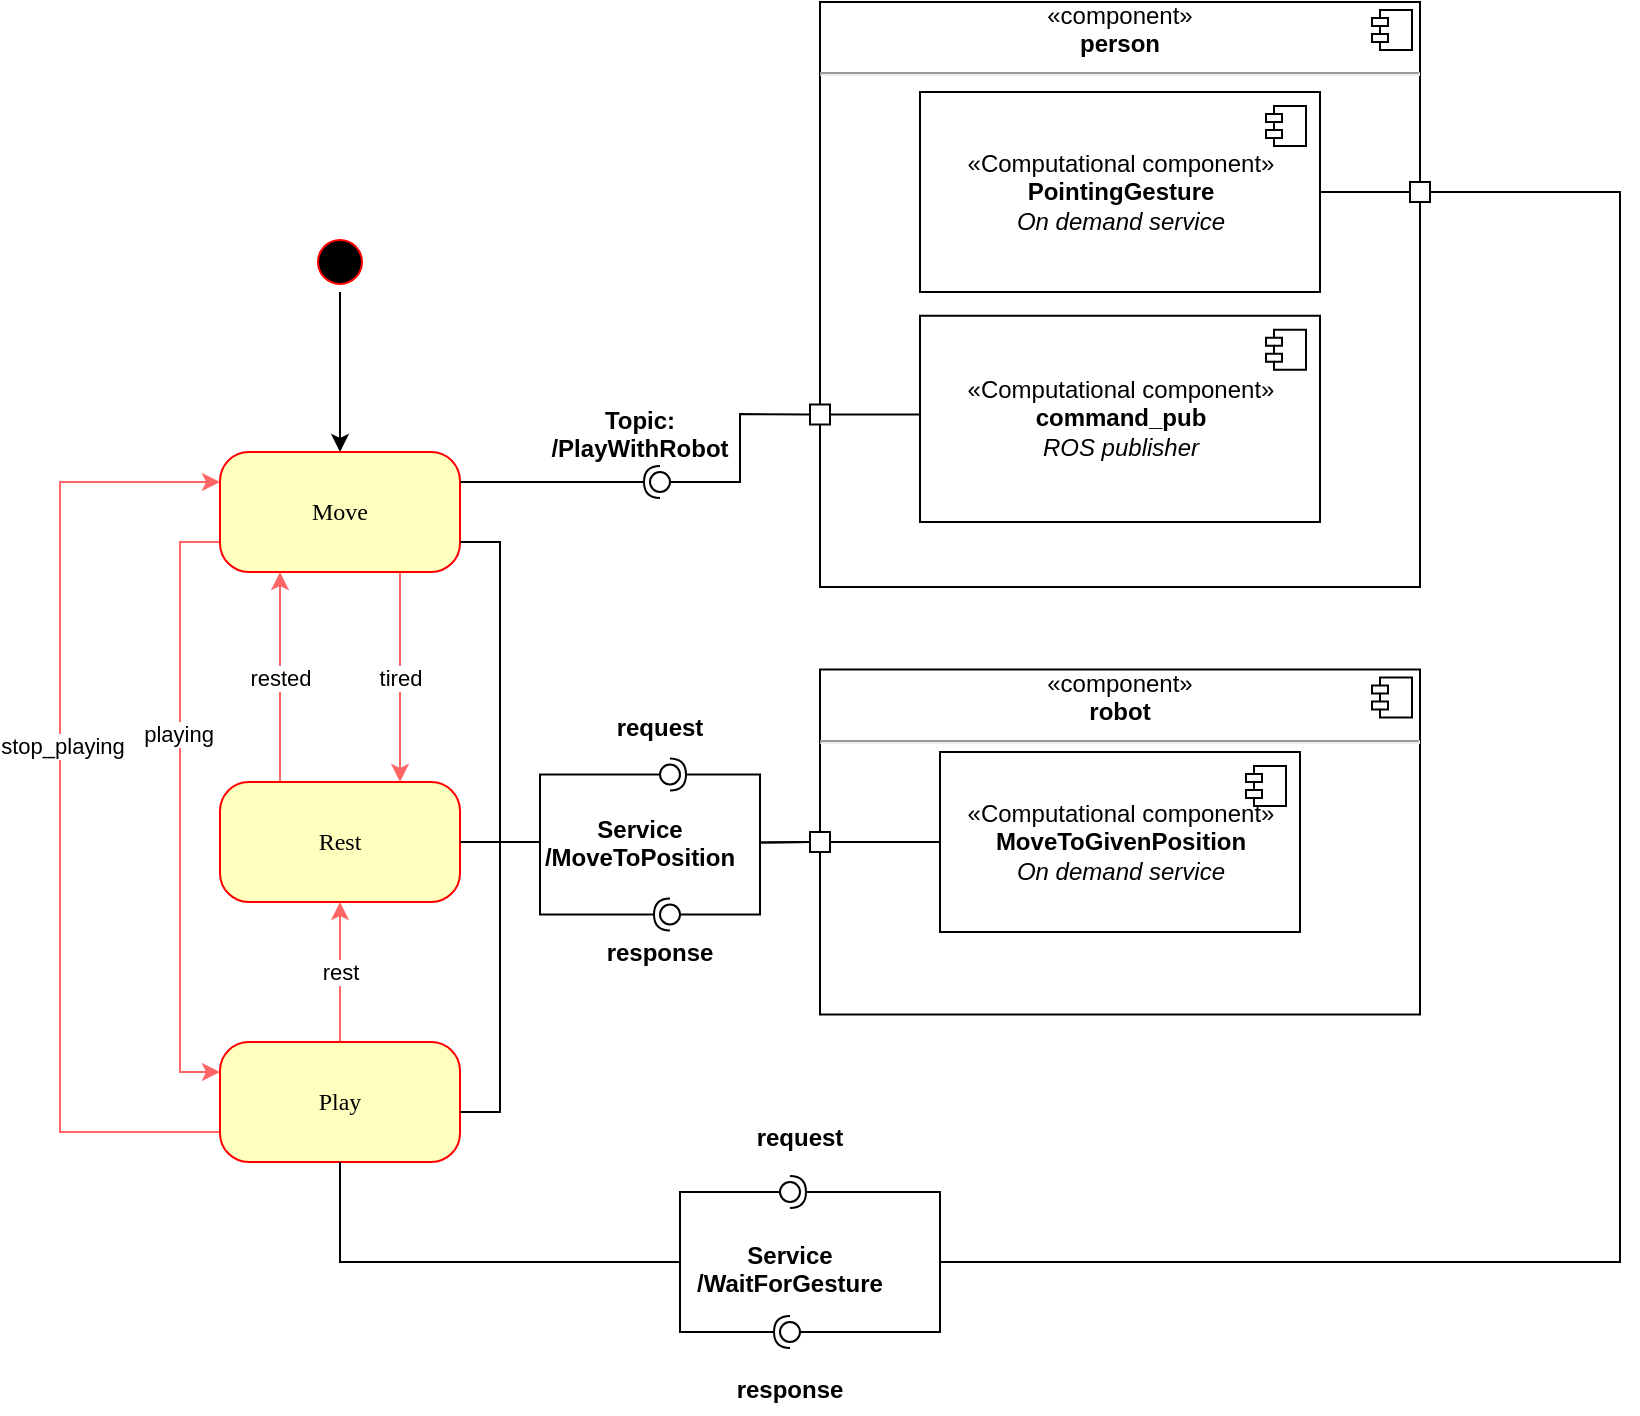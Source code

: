 <mxfile version="13.7.9" type="device"><diagram name="Page-1" id="58cdce13-f638-feb5-8d6f-7d28b1aa9fa0"><mxGraphModel dx="1896" dy="504" grid="1" gridSize="10" guides="1" tooltips="1" connect="1" arrows="1" fold="1" page="1" pageScale="1" pageWidth="1100" pageHeight="850" background="#ffffff" math="0" shadow="0"><root><mxCell id="0"/><mxCell id="1" parent="0"/><mxCell id="kwAderfd0Tm8UtqdB7HI-1" style="edgeStyle=orthogonalEdgeStyle;rounded=0;orthogonalLoop=1;jettySize=auto;html=1;entryX=0.5;entryY=0;entryDx=0;entryDy=0;" edge="1" parent="1" source="382b91b5511bd0f7-1" target="382b91b5511bd0f7-6"><mxGeometry relative="1" as="geometry"/></mxCell><mxCell id="382b91b5511bd0f7-1" value="" style="ellipse;html=1;shape=startState;fillColor=#000000;strokeColor=#ff0000;rounded=1;shadow=0;comic=0;labelBackgroundColor=none;fontFamily=Verdana;fontSize=12;fontColor=#000000;align=center;direction=south;" parent="1" vertex="1"><mxGeometry x="85" y="135" width="30" height="30" as="geometry"/></mxCell><mxCell id="kwAderfd0Tm8UtqdB7HI-22" value="tired" style="edgeStyle=orthogonalEdgeStyle;rounded=0;orthogonalLoop=1;jettySize=auto;html=1;fontColor=#000000;strokeColor=#FF6666;exitX=0.75;exitY=1;exitDx=0;exitDy=0;entryX=0.75;entryY=0;entryDx=0;entryDy=0;" edge="1" parent="1" source="382b91b5511bd0f7-6" target="kwAderfd0Tm8UtqdB7HI-24"><mxGeometry relative="1" as="geometry"><mxPoint x="100" y="410" as="targetPoint"/></mxGeometry></mxCell><mxCell id="kwAderfd0Tm8UtqdB7HI-31" style="edgeStyle=orthogonalEdgeStyle;rounded=0;orthogonalLoop=1;jettySize=auto;html=1;entryX=0;entryY=0.25;entryDx=0;entryDy=0;strokeColor=#FF6666;fontColor=#000000;exitX=0;exitY=0.75;exitDx=0;exitDy=0;" edge="1" parent="1" source="382b91b5511bd0f7-6" target="kwAderfd0Tm8UtqdB7HI-30"><mxGeometry relative="1" as="geometry"/></mxCell><mxCell id="kwAderfd0Tm8UtqdB7HI-33" value="playing" style="edgeLabel;html=1;align=center;verticalAlign=middle;resizable=0;points=[];fontColor=#000000;" vertex="1" connectable="0" parent="kwAderfd0Tm8UtqdB7HI-31"><mxGeometry x="-0.24" y="-1" relative="1" as="geometry"><mxPoint as="offset"/></mxGeometry></mxCell><mxCell id="382b91b5511bd0f7-6" value="Move" style="rounded=1;whiteSpace=wrap;html=1;arcSize=24;fillColor=#ffffc0;strokeColor=#ff0000;shadow=0;comic=0;labelBackgroundColor=none;fontFamily=Verdana;fontSize=12;fontColor=#000000;align=center;" parent="1" vertex="1"><mxGeometry x="40" y="245" width="120" height="60" as="geometry"/></mxCell><mxCell id="kwAderfd0Tm8UtqdB7HI-2" value="&lt;div style=&quot;text-align: center&quot;&gt;&lt;span&gt;«component»&lt;/span&gt;&lt;/div&gt;&lt;b&gt;&lt;div style=&quot;text-align: center&quot;&gt;robot&lt;/div&gt;&lt;/b&gt;&lt;hr&gt;&lt;p style=&quot;margin: 0px ; margin-left: 8px&quot;&gt;&lt;br&gt;&lt;/p&gt;" style="align=left;overflow=fill;html=1;dropTarget=0;" vertex="1" parent="1"><mxGeometry x="340" y="353.75" width="300" height="172.5" as="geometry"/></mxCell><mxCell id="kwAderfd0Tm8UtqdB7HI-3" value="" style="shape=component;jettyWidth=8;jettyHeight=4;" vertex="1" parent="kwAderfd0Tm8UtqdB7HI-2"><mxGeometry x="1" width="20" height="20" relative="1" as="geometry"><mxPoint x="-24" y="4" as="offset"/></mxGeometry></mxCell><mxCell id="kwAderfd0Tm8UtqdB7HI-4" value="«Computational component»&lt;br&gt;&lt;font style=&quot;font-size: 12px&quot;&gt;&lt;b&gt;MoveToGivenPosition&lt;/b&gt;&lt;br&gt;&lt;i&gt;On demand service&lt;/i&gt;&lt;br&gt;&lt;/font&gt;" style="html=1;dropTarget=0;" vertex="1" parent="1"><mxGeometry x="400" y="395" width="180" height="90" as="geometry"/></mxCell><mxCell id="kwAderfd0Tm8UtqdB7HI-5" value="" style="shape=module;jettyWidth=8;jettyHeight=4;" vertex="1" parent="kwAderfd0Tm8UtqdB7HI-4"><mxGeometry x="1" width="20" height="20" relative="1" as="geometry"><mxPoint x="-27" y="7" as="offset"/></mxGeometry></mxCell><mxCell id="kwAderfd0Tm8UtqdB7HI-8" value="" style="rounded=0;whiteSpace=wrap;html=1;" vertex="1" parent="1"><mxGeometry x="335" y="435" width="10" height="10" as="geometry"/></mxCell><mxCell id="kwAderfd0Tm8UtqdB7HI-12" value="" style="rounded=0;orthogonalLoop=1;jettySize=auto;html=1;endArrow=none;endFill=0;exitX=0;exitY=0.5;exitDx=0;exitDy=0;" edge="1" target="kwAderfd0Tm8UtqdB7HI-14" parent="1" source="kwAderfd0Tm8UtqdB7HI-8"><mxGeometry relative="1" as="geometry"><mxPoint x="250" y="471.25" as="sourcePoint"/><Array as="points"><mxPoint x="310" y="440.25"/><mxPoint x="310" y="476.25"/></Array></mxGeometry></mxCell><mxCell id="kwAderfd0Tm8UtqdB7HI-13" value="" style="rounded=0;orthogonalLoop=1;jettySize=auto;html=1;endArrow=halfCircle;endFill=0;entryX=0.5;entryY=0.5;entryDx=0;entryDy=0;endSize=6;strokeWidth=1;exitX=1;exitY=0.5;exitDx=0;exitDy=0;" edge="1" target="kwAderfd0Tm8UtqdB7HI-14" parent="1" source="kwAderfd0Tm8UtqdB7HI-24"><mxGeometry relative="1" as="geometry"><mxPoint x="160" y="441.25" as="sourcePoint"/><Array as="points"><mxPoint x="200" y="440"/><mxPoint x="200" y="476.25"/></Array></mxGeometry></mxCell><mxCell id="kwAderfd0Tm8UtqdB7HI-14" value="" style="ellipse;whiteSpace=wrap;html=1;fontFamily=Helvetica;fontSize=12;fontColor=#000000;align=center;strokeColor=#000000;fillColor=#ffffff;points=[];aspect=fixed;resizable=0;" vertex="1" parent="1"><mxGeometry x="260" y="471.25" width="10" height="10" as="geometry"/></mxCell><mxCell id="kwAderfd0Tm8UtqdB7HI-15" value="" style="line;strokeWidth=1;fillColor=none;align=left;verticalAlign=middle;spacingTop=-1;spacingLeft=3;spacingRight=3;rotatable=0;labelPosition=right;points=[];portConstraint=eastwest;" vertex="1" parent="1"><mxGeometry x="345" y="436" width="55" height="8" as="geometry"/></mxCell><mxCell id="kwAderfd0Tm8UtqdB7HI-16" value="Service&#10;/MoveToPosition" style="text;align=center;fontStyle=1;verticalAlign=middle;spacingLeft=3;spacingRight=3;strokeColor=none;rotatable=0;points=[[0,0.5],[1,0.5]];portConstraint=eastwest;" vertex="1" parent="1"><mxGeometry x="210" y="427" width="80" height="26" as="geometry"/></mxCell><mxCell id="kwAderfd0Tm8UtqdB7HI-17" value="response" style="text;align=center;fontStyle=1;verticalAlign=middle;spacingLeft=3;spacingRight=3;strokeColor=none;rotatable=0;points=[[0,0.5],[1,0.5]];portConstraint=eastwest;fontColor=#000000;" vertex="1" parent="1"><mxGeometry x="220" y="481.25" width="80" height="26" as="geometry"/></mxCell><mxCell id="kwAderfd0Tm8UtqdB7HI-18" value="request" style="text;align=center;fontStyle=1;verticalAlign=middle;spacingLeft=3;spacingRight=3;strokeColor=none;rotatable=0;points=[[0,0.5],[1,0.5]];portConstraint=eastwest;fontColor=#000000;" vertex="1" parent="1"><mxGeometry x="220" y="369" width="80" height="26" as="geometry"/></mxCell><mxCell id="kwAderfd0Tm8UtqdB7HI-19" value="" style="rounded=0;orthogonalLoop=1;jettySize=auto;html=1;endArrow=none;endFill=0;fontColor=#000000;exitX=1;exitY=0.5;exitDx=0;exitDy=0;" edge="1" target="kwAderfd0Tm8UtqdB7HI-21" parent="1" source="kwAderfd0Tm8UtqdB7HI-24"><mxGeometry relative="1" as="geometry"><mxPoint x="160" y="441.25" as="sourcePoint"/><Array as="points"><mxPoint x="200" y="440"/><mxPoint x="200" y="406.25"/></Array></mxGeometry></mxCell><mxCell id="kwAderfd0Tm8UtqdB7HI-20" value="" style="rounded=0;orthogonalLoop=1;jettySize=auto;html=1;endArrow=halfCircle;endFill=0;entryX=0.5;entryY=0.5;entryDx=0;entryDy=0;endSize=6;strokeWidth=1;fontColor=#000000;exitX=0;exitY=0.5;exitDx=0;exitDy=0;" edge="1" target="kwAderfd0Tm8UtqdB7HI-21" parent="1" source="kwAderfd0Tm8UtqdB7HI-8"><mxGeometry relative="1" as="geometry"><mxPoint x="330" y="436.25" as="sourcePoint"/><Array as="points"><mxPoint x="310" y="440.25"/><mxPoint x="310" y="406.25"/></Array></mxGeometry></mxCell><mxCell id="kwAderfd0Tm8UtqdB7HI-21" value="" style="ellipse;whiteSpace=wrap;html=1;fontFamily=Helvetica;fontSize=12;fontColor=#000000;align=center;strokeColor=#000000;fillColor=#ffffff;points=[];aspect=fixed;resizable=0;" vertex="1" parent="1"><mxGeometry x="260" y="401.25" width="10" height="10" as="geometry"/></mxCell><mxCell id="kwAderfd0Tm8UtqdB7HI-29" value="rested" style="edgeStyle=orthogonalEdgeStyle;rounded=0;orthogonalLoop=1;jettySize=auto;html=1;entryX=0.25;entryY=1;entryDx=0;entryDy=0;strokeColor=#FF6666;fontColor=#000000;exitX=0.25;exitY=0;exitDx=0;exitDy=0;" edge="1" parent="1" source="kwAderfd0Tm8UtqdB7HI-24" target="382b91b5511bd0f7-6"><mxGeometry relative="1" as="geometry"/></mxCell><mxCell id="kwAderfd0Tm8UtqdB7HI-24" value="Rest" style="rounded=1;whiteSpace=wrap;html=1;arcSize=24;fillColor=#ffffc0;strokeColor=#ff0000;shadow=0;comic=0;labelBackgroundColor=none;fontFamily=Verdana;fontSize=12;fontColor=#000000;align=center;" vertex="1" parent="1"><mxGeometry x="40" y="410" width="120" height="60" as="geometry"/></mxCell><mxCell id="kwAderfd0Tm8UtqdB7HI-26" value="" style="rounded=0;orthogonalLoop=1;jettySize=auto;html=1;endArrow=none;endFill=0;fontColor=#000000;exitX=1;exitY=0.5;exitDx=0;exitDy=0;entryX=1;entryY=0.75;entryDx=0;entryDy=0;" edge="1" target="382b91b5511bd0f7-6" parent="1" source="kwAderfd0Tm8UtqdB7HI-24"><mxGeometry relative="1" as="geometry"><mxPoint x="230" y="385" as="sourcePoint"/><mxPoint x="200" y="270" as="targetPoint"/><Array as="points"><mxPoint x="180" y="440"/><mxPoint x="180" y="290"/></Array></mxGeometry></mxCell><mxCell id="kwAderfd0Tm8UtqdB7HI-32" style="edgeStyle=orthogonalEdgeStyle;rounded=0;orthogonalLoop=1;jettySize=auto;html=1;entryX=0;entryY=0.25;entryDx=0;entryDy=0;strokeColor=#FF6666;fontColor=#000000;exitX=0;exitY=0.75;exitDx=0;exitDy=0;" edge="1" parent="1" source="kwAderfd0Tm8UtqdB7HI-30" target="382b91b5511bd0f7-6"><mxGeometry relative="1" as="geometry"><Array as="points"><mxPoint x="-40" y="585"/><mxPoint x="-40" y="260"/></Array></mxGeometry></mxCell><mxCell id="kwAderfd0Tm8UtqdB7HI-34" value="stop_playing" style="edgeLabel;html=1;align=center;verticalAlign=middle;resizable=0;points=[];fontColor=#000000;" vertex="1" connectable="0" parent="kwAderfd0Tm8UtqdB7HI-32"><mxGeometry x="0.127" y="-1" relative="1" as="geometry"><mxPoint as="offset"/></mxGeometry></mxCell><mxCell id="kwAderfd0Tm8UtqdB7HI-35" value="rest" style="edgeStyle=orthogonalEdgeStyle;rounded=0;orthogonalLoop=1;jettySize=auto;html=1;entryX=0.5;entryY=1;entryDx=0;entryDy=0;strokeColor=#FF6666;fontColor=#000000;" edge="1" parent="1" source="kwAderfd0Tm8UtqdB7HI-30" target="kwAderfd0Tm8UtqdB7HI-24"><mxGeometry relative="1" as="geometry"/></mxCell><mxCell id="kwAderfd0Tm8UtqdB7HI-30" value="Play" style="rounded=1;whiteSpace=wrap;html=1;arcSize=24;fillColor=#ffffc0;strokeColor=#ff0000;shadow=0;comic=0;labelBackgroundColor=none;fontFamily=Verdana;fontSize=12;fontColor=#000000;align=center;" vertex="1" parent="1"><mxGeometry x="40" y="540" width="120" height="60" as="geometry"/></mxCell><mxCell id="kwAderfd0Tm8UtqdB7HI-36" value="" style="rounded=0;orthogonalLoop=1;jettySize=auto;html=1;endArrow=none;endFill=0;fontColor=#000000;exitX=1;exitY=0.5;exitDx=0;exitDy=0;" edge="1" parent="1"><mxGeometry relative="1" as="geometry"><mxPoint x="160" y="575" as="sourcePoint"/><mxPoint x="180" y="440" as="targetPoint"/><Array as="points"><mxPoint x="180" y="575"/></Array></mxGeometry></mxCell><mxCell id="kwAderfd0Tm8UtqdB7HI-37" value="" style="rounded=0;orthogonalLoop=1;jettySize=auto;html=1;endArrow=none;endFill=0;fontColor=#000000;exitX=0;exitY=0.5;exitDx=0;exitDy=0;" edge="1" target="kwAderfd0Tm8UtqdB7HI-39" parent="1" source="kwAderfd0Tm8UtqdB7HI-44"><mxGeometry relative="1" as="geometry"><mxPoint x="320" y="325" as="sourcePoint"/><Array as="points"><mxPoint x="300" y="226"/><mxPoint x="300" y="260"/></Array></mxGeometry></mxCell><mxCell id="kwAderfd0Tm8UtqdB7HI-38" value="" style="rounded=0;orthogonalLoop=1;jettySize=auto;html=1;endArrow=halfCircle;endFill=0;entryX=0.5;entryY=0.5;entryDx=0;entryDy=0;endSize=6;strokeWidth=1;fontColor=#000000;exitX=1;exitY=0.25;exitDx=0;exitDy=0;" edge="1" target="kwAderfd0Tm8UtqdB7HI-39" parent="1" source="382b91b5511bd0f7-6"><mxGeometry relative="1" as="geometry"><mxPoint x="360" y="325" as="sourcePoint"/></mxGeometry></mxCell><mxCell id="kwAderfd0Tm8UtqdB7HI-39" value="" style="ellipse;whiteSpace=wrap;html=1;fontFamily=Helvetica;fontSize=12;fontColor=#000000;align=center;strokeColor=#000000;fillColor=#ffffff;points=[];aspect=fixed;resizable=0;" vertex="1" parent="1"><mxGeometry x="255" y="255" width="10" height="10" as="geometry"/></mxCell><mxCell id="kwAderfd0Tm8UtqdB7HI-40" value="&lt;div style=&quot;text-align: center&quot;&gt;&lt;span&gt;«component»&lt;/span&gt;&lt;/div&gt;&lt;b&gt;&lt;div style=&quot;text-align: center&quot;&gt;person&lt;/div&gt;&lt;/b&gt;&lt;hr&gt;&lt;p style=&quot;margin: 0px ; margin-left: 8px&quot;&gt;&lt;br&gt;&lt;/p&gt;" style="align=left;overflow=fill;html=1;dropTarget=0;" vertex="1" parent="1"><mxGeometry x="340" y="20" width="300" height="292.5" as="geometry"/></mxCell><mxCell id="kwAderfd0Tm8UtqdB7HI-41" value="" style="shape=component;jettyWidth=8;jettyHeight=4;" vertex="1" parent="kwAderfd0Tm8UtqdB7HI-40"><mxGeometry x="1" width="20" height="20" relative="1" as="geometry"><mxPoint x="-24" y="4" as="offset"/></mxGeometry></mxCell><mxCell id="kwAderfd0Tm8UtqdB7HI-42" value="«Computational component»&lt;br&gt;&lt;font&gt;&lt;span&gt;&lt;font style=&quot;font-size: 12px&quot;&gt;&lt;b&gt;command_pub&lt;/b&gt;&lt;/font&gt;&lt;br&gt;&lt;/span&gt;&lt;i&gt;ROS publisher&lt;/i&gt;&lt;br&gt;&lt;/font&gt;" style="html=1;dropTarget=0;" vertex="1" parent="1"><mxGeometry x="390" y="176.88" width="200" height="103.12" as="geometry"/></mxCell><mxCell id="kwAderfd0Tm8UtqdB7HI-43" value="" style="shape=module;jettyWidth=8;jettyHeight=4;" vertex="1" parent="kwAderfd0Tm8UtqdB7HI-42"><mxGeometry x="1" width="20" height="20" relative="1" as="geometry"><mxPoint x="-27" y="7" as="offset"/></mxGeometry></mxCell><mxCell id="kwAderfd0Tm8UtqdB7HI-44" value="" style="rounded=0;whiteSpace=wrap;html=1;" vertex="1" parent="1"><mxGeometry x="335" y="221.25" width="10" height="10" as="geometry"/></mxCell><mxCell id="kwAderfd0Tm8UtqdB7HI-45" value="" style="line;strokeWidth=1;fillColor=none;align=left;verticalAlign=middle;spacingTop=-1;spacingLeft=3;spacingRight=3;rotatable=0;labelPosition=right;points=[];portConstraint=eastwest;" vertex="1" parent="1"><mxGeometry x="345" y="222.25" width="45" height="8" as="geometry"/></mxCell><mxCell id="kwAderfd0Tm8UtqdB7HI-46" value="Topic:&#10;/PlayWithRobot" style="text;align=center;fontStyle=1;verticalAlign=middle;spacingLeft=3;spacingRight=3;strokeColor=none;rotatable=0;points=[[0,0.5],[1,0.5]];portConstraint=eastwest;fontColor=#000000;" vertex="1" parent="1"><mxGeometry x="210" y="222.25" width="80" height="26" as="geometry"/></mxCell><mxCell id="kwAderfd0Tm8UtqdB7HI-47" value="«Computational component»&lt;br&gt;&lt;font style=&quot;font-size: 12px&quot;&gt;&lt;b&gt;PointingGesture&lt;/b&gt;&lt;br&gt;&lt;i&gt;On demand service&lt;/i&gt;&lt;br&gt;&lt;/font&gt;" style="html=1;dropTarget=0;" vertex="1" parent="1"><mxGeometry x="390" y="65" width="200" height="100" as="geometry"/></mxCell><mxCell id="kwAderfd0Tm8UtqdB7HI-48" value="" style="shape=module;jettyWidth=8;jettyHeight=4;" vertex="1" parent="kwAderfd0Tm8UtqdB7HI-47"><mxGeometry x="1" width="20" height="20" relative="1" as="geometry"><mxPoint x="-27" y="7" as="offset"/></mxGeometry></mxCell><mxCell id="kwAderfd0Tm8UtqdB7HI-52" value="" style="rounded=0;orthogonalLoop=1;jettySize=auto;html=1;endArrow=none;endFill=0;strokeColor=#000000;fontColor=#000000;" edge="1" target="kwAderfd0Tm8UtqdB7HI-54" parent="1"><mxGeometry relative="1" as="geometry"><mxPoint x="100" y="650" as="sourcePoint"/><Array as="points"><mxPoint x="270" y="650"/><mxPoint x="270" y="615"/></Array></mxGeometry></mxCell><mxCell id="kwAderfd0Tm8UtqdB7HI-53" value="" style="rounded=0;orthogonalLoop=1;jettySize=auto;html=1;endArrow=halfCircle;endFill=0;entryX=0.5;entryY=0.5;entryDx=0;entryDy=0;endSize=6;strokeWidth=1;fontColor=#000000;exitX=1;exitY=0.5;exitDx=0;exitDy=0;" edge="1" target="kwAderfd0Tm8UtqdB7HI-54" parent="1" source="kwAderfd0Tm8UtqdB7HI-55"><mxGeometry relative="1" as="geometry"><mxPoint x="680" y="120" as="sourcePoint"/><Array as="points"><mxPoint x="740" y="115"/><mxPoint x="740" y="650"/><mxPoint x="400" y="650"/><mxPoint x="400" y="615"/></Array></mxGeometry></mxCell><mxCell id="kwAderfd0Tm8UtqdB7HI-54" value="" style="ellipse;whiteSpace=wrap;html=1;fontFamily=Helvetica;fontSize=12;fontColor=#000000;align=center;strokeColor=#000000;fillColor=#ffffff;points=[];aspect=fixed;resizable=0;" vertex="1" parent="1"><mxGeometry x="320" y="610" width="10" height="10" as="geometry"/></mxCell><mxCell id="kwAderfd0Tm8UtqdB7HI-55" value="" style="rounded=0;whiteSpace=wrap;html=1;" vertex="1" parent="1"><mxGeometry x="635" y="110" width="10" height="10" as="geometry"/></mxCell><mxCell id="kwAderfd0Tm8UtqdB7HI-57" value="" style="rounded=0;orthogonalLoop=1;jettySize=auto;html=1;endArrow=none;endFill=0;strokeColor=#000000;fontColor=#000000;entryX=0;entryY=0.5;entryDx=0;entryDy=0;exitX=1;exitY=0.5;exitDx=0;exitDy=0;" edge="1" target="kwAderfd0Tm8UtqdB7HI-55" parent="1" source="kwAderfd0Tm8UtqdB7HI-47"><mxGeometry relative="1" as="geometry"><mxPoint x="680" y="75" as="sourcePoint"/><mxPoint x="695.0" y="75" as="targetPoint"/></mxGeometry></mxCell><mxCell id="kwAderfd0Tm8UtqdB7HI-63" value="" style="rounded=0;orthogonalLoop=1;jettySize=auto;html=1;endArrow=none;endFill=0;strokeColor=#000000;fontColor=#000000;" edge="1" target="kwAderfd0Tm8UtqdB7HI-65" parent="1"><mxGeometry relative="1" as="geometry"><mxPoint x="400" y="650" as="sourcePoint"/><Array as="points"><mxPoint x="400" y="685"/></Array></mxGeometry></mxCell><mxCell id="kwAderfd0Tm8UtqdB7HI-64" value="" style="rounded=0;orthogonalLoop=1;jettySize=auto;html=1;endArrow=halfCircle;endFill=0;entryX=0.5;entryY=0.5;entryDx=0;entryDy=0;endSize=6;strokeWidth=1;fontColor=#000000;exitX=0.5;exitY=1;exitDx=0;exitDy=0;" edge="1" target="kwAderfd0Tm8UtqdB7HI-65" parent="1" source="kwAderfd0Tm8UtqdB7HI-30"><mxGeometry relative="1" as="geometry"><mxPoint x="220" y="610" as="sourcePoint"/><Array as="points"><mxPoint x="100" y="650"/><mxPoint x="270" y="650"/><mxPoint x="270" y="685"/></Array></mxGeometry></mxCell><mxCell id="kwAderfd0Tm8UtqdB7HI-65" value="" style="ellipse;whiteSpace=wrap;html=1;fontFamily=Helvetica;fontSize=12;fontColor=#000000;align=center;strokeColor=#000000;fillColor=#ffffff;points=[];aspect=fixed;resizable=0;" vertex="1" parent="1"><mxGeometry x="320" y="680" width="10" height="10" as="geometry"/></mxCell><mxCell id="kwAderfd0Tm8UtqdB7HI-66" value="Service&#10;/WaitForGesture" style="text;align=center;fontStyle=1;verticalAlign=middle;spacingLeft=3;spacingRight=3;strokeColor=none;rotatable=0;points=[[0,0.5],[1,0.5]];portConstraint=eastwest;" vertex="1" parent="1"><mxGeometry x="285" y="640" width="80" height="26" as="geometry"/></mxCell><mxCell id="kwAderfd0Tm8UtqdB7HI-67" value="request" style="text;align=center;fontStyle=1;verticalAlign=middle;spacingLeft=3;spacingRight=3;strokeColor=none;rotatable=0;points=[[0,0.5],[1,0.5]];portConstraint=eastwest;fontColor=#000000;" vertex="1" parent="1"><mxGeometry x="290" y="574" width="80" height="26" as="geometry"/></mxCell><mxCell id="kwAderfd0Tm8UtqdB7HI-68" value="response" style="text;align=center;fontStyle=1;verticalAlign=middle;spacingLeft=3;spacingRight=3;strokeColor=none;rotatable=0;points=[[0,0.5],[1,0.5]];portConstraint=eastwest;fontColor=#000000;" vertex="1" parent="1"><mxGeometry x="285" y="700" width="80" height="26" as="geometry"/></mxCell></root></mxGraphModel></diagram></mxfile>